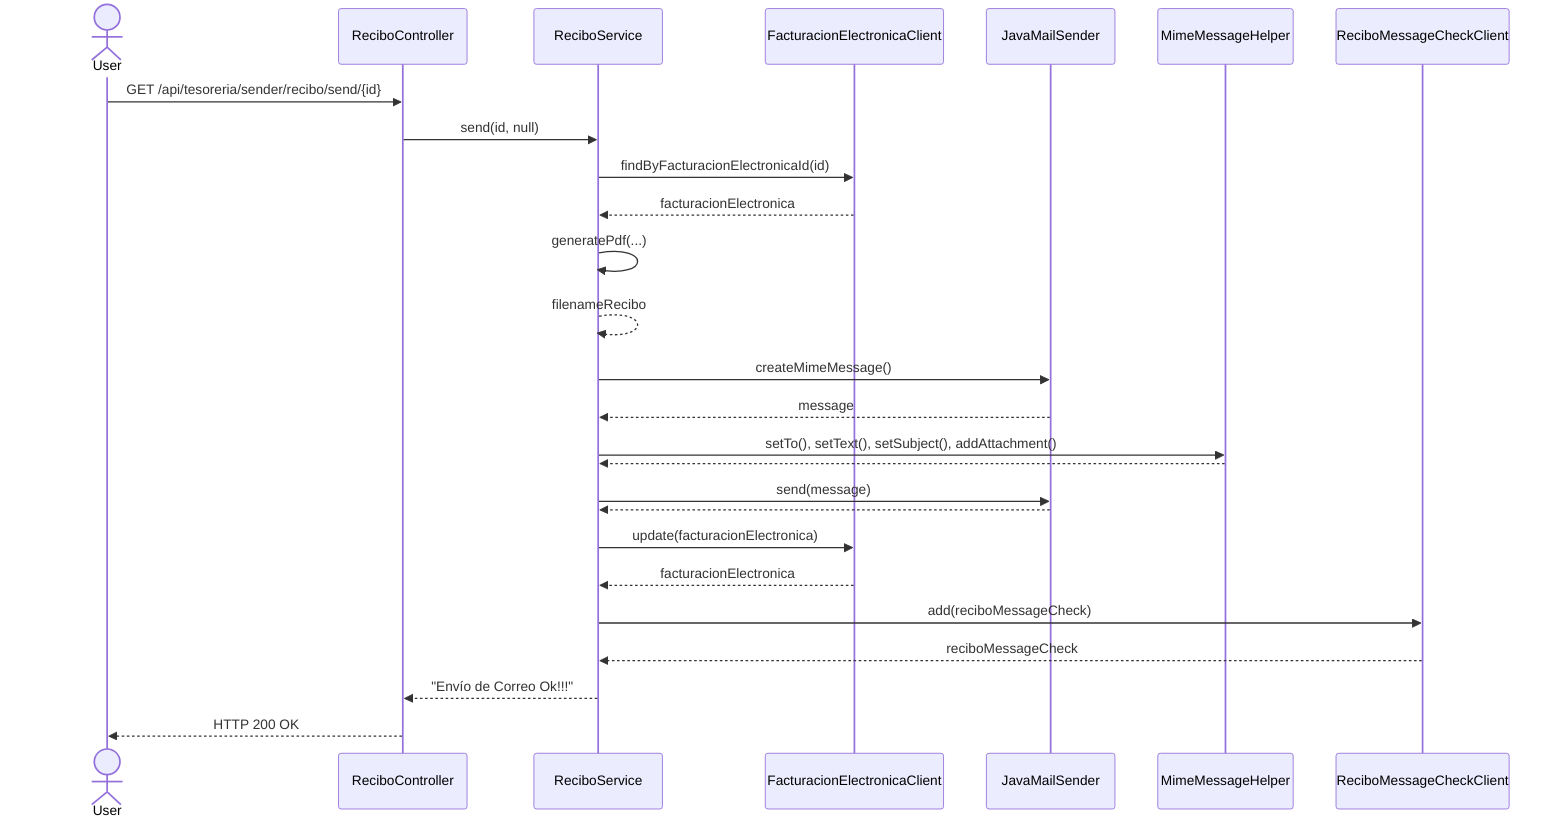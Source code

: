 sequenceDiagram
    actor User
    User->>ReciboController: GET /api/tesoreria/sender/recibo/send/{id}
    ReciboController->>ReciboService: send(id, null)
    ReciboService->>FacturacionElectronicaClient: findByFacturacionElectronicaId(id)
    FacturacionElectronicaClient-->>ReciboService: facturacionElectronica
    ReciboService->>ReciboService: generatePdf(...)
    ReciboService-->>ReciboService: filenameRecibo
    ReciboService->>JavaMailSender: createMimeMessage()
    JavaMailSender-->>ReciboService: message
    ReciboService->>MimeMessageHelper: setTo(), setText(), setSubject(), addAttachment()
    MimeMessageHelper-->>ReciboService:
    ReciboService->>JavaMailSender: send(message)
    JavaMailSender-->>ReciboService:
    ReciboService->>FacturacionElectronicaClient: update(facturacionElectronica)
    FacturacionElectronicaClient-->>ReciboService: facturacionElectronica
    ReciboService->>ReciboMessageCheckClient: add(reciboMessageCheck)
    ReciboMessageCheckClient-->>ReciboService: reciboMessageCheck
    ReciboService-->>ReciboController: "Envío de Correo Ok!!!"
    ReciboController-->>User: HTTP 200 OK